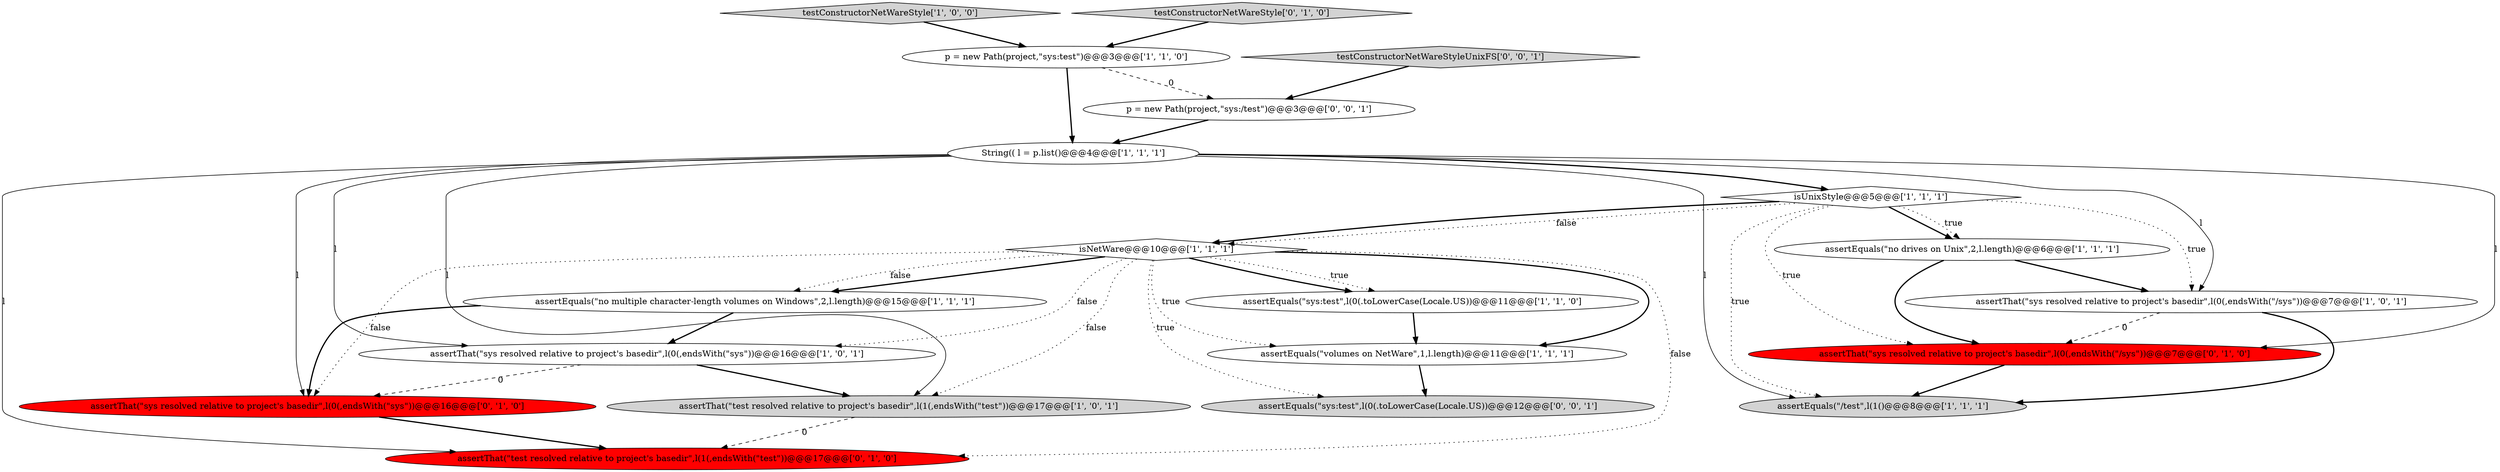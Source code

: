 digraph {
1 [style = filled, label = "assertEquals(\"sys:\test\",l(0(.toLowerCase(Locale.US))@@@11@@@['1', '1', '0']", fillcolor = white, shape = ellipse image = "AAA0AAABBB1BBB"];
3 [style = filled, label = "p = new Path(project,\"sys:\test\")@@@3@@@['1', '1', '0']", fillcolor = white, shape = ellipse image = "AAA0AAABBB1BBB"];
10 [style = filled, label = "assertEquals(\"no drives on Unix\",2,l.length)@@@6@@@['1', '1', '1']", fillcolor = white, shape = ellipse image = "AAA0AAABBB1BBB"];
11 [style = filled, label = "testConstructorNetWareStyle['1', '0', '0']", fillcolor = lightgray, shape = diamond image = "AAA0AAABBB1BBB"];
12 [style = filled, label = "isNetWare@@@10@@@['1', '1', '1']", fillcolor = white, shape = diamond image = "AAA0AAABBB1BBB"];
7 [style = filled, label = "assertEquals(\"no multiple character-length volumes on Windows\",2,l.length)@@@15@@@['1', '1', '1']", fillcolor = white, shape = ellipse image = "AAA0AAABBB1BBB"];
13 [style = filled, label = "assertThat(\"sys resolved relative to project's basedir\",l(0(,endsWith(\"/sys\"))@@@7@@@['0', '1', '0']", fillcolor = red, shape = ellipse image = "AAA1AAABBB2BBB"];
18 [style = filled, label = "p = new Path(project,\"sys:/test\")@@@3@@@['0', '0', '1']", fillcolor = white, shape = ellipse image = "AAA0AAABBB3BBB"];
17 [style = filled, label = "assertEquals(\"sys:\test\",l(0(.toLowerCase(Locale.US))@@@12@@@['0', '0', '1']", fillcolor = lightgray, shape = ellipse image = "AAA0AAABBB3BBB"];
5 [style = filled, label = "assertEquals(\"volumes on NetWare\",1,l.length)@@@11@@@['1', '1', '1']", fillcolor = white, shape = ellipse image = "AAA0AAABBB1BBB"];
19 [style = filled, label = "testConstructorNetWareStyleUnixFS['0', '0', '1']", fillcolor = lightgray, shape = diamond image = "AAA0AAABBB3BBB"];
4 [style = filled, label = "isUnixStyle@@@5@@@['1', '1', '1']", fillcolor = white, shape = diamond image = "AAA0AAABBB1BBB"];
9 [style = filled, label = "assertEquals(\"/test\",l(1()@@@8@@@['1', '1', '1']", fillcolor = lightgray, shape = ellipse image = "AAA0AAABBB1BBB"];
14 [style = filled, label = "assertThat(\"sys resolved relative to project's basedir\",l(0(,endsWith(\"\sys\"))@@@16@@@['0', '1', '0']", fillcolor = red, shape = ellipse image = "AAA1AAABBB2BBB"];
15 [style = filled, label = "testConstructorNetWareStyle['0', '1', '0']", fillcolor = lightgray, shape = diamond image = "AAA0AAABBB2BBB"];
6 [style = filled, label = "assertThat(\"sys resolved relative to project's basedir\",l(0(,endsWith(\"\sys\"))@@@16@@@['1', '0', '1']", fillcolor = white, shape = ellipse image = "AAA0AAABBB1BBB"];
0 [style = filled, label = "assertThat(\"test resolved relative to project's basedir\",l(1(,endsWith(\"\test\"))@@@17@@@['1', '0', '1']", fillcolor = lightgray, shape = ellipse image = "AAA0AAABBB1BBB"];
16 [style = filled, label = "assertThat(\"test resolved relative to project's basedir\",l(1(,endsWith(\"\test\"))@@@17@@@['0', '1', '0']", fillcolor = red, shape = ellipse image = "AAA1AAABBB2BBB"];
8 [style = filled, label = "assertThat(\"sys resolved relative to project's basedir\",l(0(,endsWith(\"/sys\"))@@@7@@@['1', '0', '1']", fillcolor = white, shape = ellipse image = "AAA0AAABBB1BBB"];
2 [style = filled, label = "String(( l = p.list()@@@4@@@['1', '1', '1']", fillcolor = white, shape = ellipse image = "AAA0AAABBB1BBB"];
1->5 [style = bold, label=""];
14->16 [style = bold, label=""];
4->10 [style = bold, label=""];
2->6 [style = solid, label="l"];
2->13 [style = solid, label="l"];
2->16 [style = solid, label="l"];
12->17 [style = dotted, label="true"];
19->18 [style = bold, label=""];
12->5 [style = bold, label=""];
12->7 [style = dotted, label="false"];
2->9 [style = solid, label="l"];
4->10 [style = dotted, label="true"];
3->18 [style = dashed, label="0"];
12->6 [style = dotted, label="false"];
12->0 [style = dotted, label="false"];
0->16 [style = dashed, label="0"];
4->8 [style = dotted, label="true"];
12->1 [style = dotted, label="true"];
6->0 [style = bold, label=""];
6->14 [style = dashed, label="0"];
18->2 [style = bold, label=""];
2->8 [style = solid, label="l"];
15->3 [style = bold, label=""];
12->1 [style = bold, label=""];
2->4 [style = bold, label=""];
5->17 [style = bold, label=""];
12->7 [style = bold, label=""];
8->13 [style = dashed, label="0"];
7->14 [style = bold, label=""];
2->14 [style = solid, label="l"];
12->16 [style = dotted, label="false"];
4->13 [style = dotted, label="true"];
3->2 [style = bold, label=""];
10->8 [style = bold, label=""];
10->13 [style = bold, label=""];
11->3 [style = bold, label=""];
12->5 [style = dotted, label="true"];
2->0 [style = solid, label="l"];
7->6 [style = bold, label=""];
4->12 [style = dotted, label="false"];
8->9 [style = bold, label=""];
4->12 [style = bold, label=""];
13->9 [style = bold, label=""];
4->9 [style = dotted, label="true"];
12->14 [style = dotted, label="false"];
}

